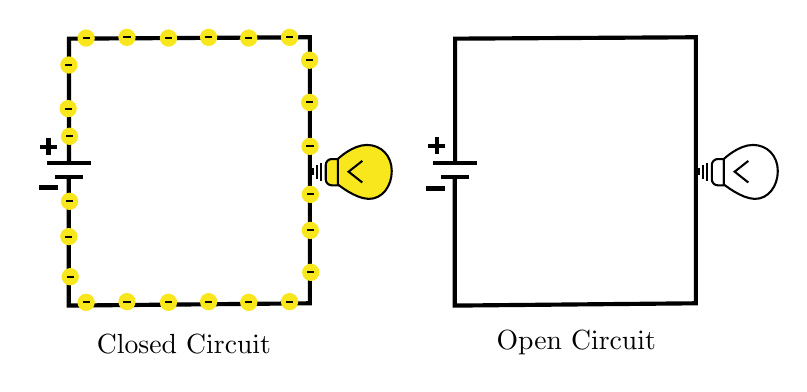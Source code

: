

\tikzset{every picture/.style={line width=0.75pt}} %set default line width to 0.75pt        

\begin{tikzpicture}[x=0.75pt,y=0.75pt,yscale=-1,xscale=1]
%uncomment if require: \path (0,199.333); %set diagram left start at 0, and has height of 199.333

%Straight Lines [id:da2325261898014528] 
\draw [color={rgb, 255:red, 0; green, 0; blue, 0 }  ,draw opacity=1 ][line width=1.5]    (35.5,90.67) -- (35.5,152.67) -- (151.67,151.56) -- (151.67,23.39) -- (35.67,24.06) -- (35.67,84.06) ;

\draw [shift={(35.5,90.67)}, rotate = 270] [color={rgb, 255:red, 0; green, 0; blue, 0 }  ,draw opacity=1 ][line width=1.5]    (0,6.71) -- (0,-6.71)   ;
%Straight Lines [id:da28409341931115617] 
\draw [color={rgb, 255:red, 0; green, 0; blue, 0 }  ,draw opacity=1 ][line width=1.5]    (25,84.06) -- (46.33,84.06) ;


%Shape: Polygon Curved [id:ds5857087256403513] 
\draw  [fill={rgb, 255:red, 248; green, 231; blue, 28 }  ,fill opacity=1 ] (165.14,94.26) .. controls (165.14,94.26) and (173.39,101.09) .. (179.94,101.26) .. controls (186.5,101.42) and (191.14,95.16) .. (191.14,87.86) .. controls (191.15,80.56) and (186.14,75.26) .. (179.14,75.26) .. controls (172.14,75.26) and (165.12,82.03) .. (165.14,82.06) .. controls (165.17,82.08) and (165.14,94.26) .. (165.14,94.26) -- cycle ;
%Rounded Same Side Corner Rect [id:dp42554815939285007] 
\draw  [fill={rgb, 255:red, 248; green, 231; blue, 28 }  ,fill opacity=1 ] (162.24,94.72) .. controls (160.63,94.72) and (159.33,93.42) .. (159.33,91.82) -- (159.33,84.96) .. controls (159.33,83.36) and (160.63,82.06) .. (162.24,82.06) -- (165.14,82.06) .. controls (165.14,82.06) and (165.14,82.06) .. (165.14,82.06) -- (165.14,94.72) .. controls (165.14,94.72) and (165.14,94.72) .. (165.14,94.72) -- cycle ;
%Straight Lines [id:da9150604099279609] 
\draw [line width=0.75]    (156.94,83.96) -- (156.94,92.56) ;


%Straight Lines [id:da28384528220983696] 
\draw [line width=0.75]    (154.94,84.76) -- (154.94,91.56) ;


%Straight Lines [id:da8752324892632142] 
\draw [line width=0.75]    (153.34,86.36) -- (153.34,89.56) ;


%Straight Lines [id:da25290786107493535] 
\draw [line width=0.75]    (176.94,82.96) -- (170.34,88.16) -- (176.94,93.36) ;


%Straight Lines [id:da9185196513242853] 
\draw [line width=1.5]    (21.17,95.78) -- (30.5,95.78) ;


%Shape: Circle [id:dp23397738064818174] 
\draw  [draw opacity=0][fill={rgb, 255:red, 248; green, 231; blue, 28 }  ,fill opacity=1 ] (147.6,75.97) .. controls (147.6,73.67) and (149.47,71.8) .. (151.77,71.8) .. controls (154.07,71.8) and (155.93,73.67) .. (155.93,75.97) .. controls (155.93,78.27) and (154.07,80.13) .. (151.77,80.13) .. controls (149.47,80.13) and (147.6,78.27) .. (147.6,75.97) -- cycle ;
%Straight Lines [id:da482836286674198] 
\draw    (150.05,75.97) -- (153.48,75.97) ;



%Shape: Circle [id:dp7549375095754003] 
\draw  [draw opacity=0][fill={rgb, 255:red, 248; green, 231; blue, 28 }  ,fill opacity=1 ] (147.4,54.77) .. controls (147.4,52.47) and (149.27,50.6) .. (151.57,50.6) .. controls (153.87,50.6) and (155.73,52.47) .. (155.73,54.77) .. controls (155.73,57.07) and (153.87,58.93) .. (151.57,58.93) .. controls (149.27,58.93) and (147.4,57.07) .. (147.4,54.77) -- cycle ;
%Straight Lines [id:da4285424058101477] 
\draw    (149.85,54.77) -- (153.28,54.77) ;



%Shape: Circle [id:dp5457818708688953] 
\draw  [draw opacity=0][fill={rgb, 255:red, 248; green, 231; blue, 28 }  ,fill opacity=1 ] (147.4,34.43) .. controls (147.4,32.13) and (149.27,30.27) .. (151.57,30.27) .. controls (153.87,30.27) and (155.73,32.13) .. (155.73,34.43) .. controls (155.73,36.73) and (153.87,38.6) .. (151.57,38.6) .. controls (149.27,38.6) and (147.4,36.73) .. (147.4,34.43) -- cycle ;
%Straight Lines [id:da8515924061724973] 
\draw    (149.85,34.43) -- (153.28,34.43) ;



%Shape: Circle [id:dp4359422667224846] 
\draw  [draw opacity=0][fill={rgb, 255:red, 248; green, 231; blue, 28 }  ,fill opacity=1 ] (137.73,23.43) .. controls (137.73,21.13) and (139.6,19.27) .. (141.9,19.27) .. controls (144.2,19.27) and (146.07,21.13) .. (146.07,23.43) .. controls (146.07,25.73) and (144.2,27.6) .. (141.9,27.6) .. controls (139.6,27.6) and (137.73,25.73) .. (137.73,23.43) -- cycle ;
%Straight Lines [id:da45892746068057066] 
\draw    (140.19,23.43) -- (143.61,23.43) ;



%Shape: Circle [id:dp10968014625901534] 
\draw  [draw opacity=0][fill={rgb, 255:red, 248; green, 231; blue, 28 }  ,fill opacity=1 ] (118.07,23.77) .. controls (118.07,21.47) and (119.93,19.6) .. (122.23,19.6) .. controls (124.53,19.6) and (126.4,21.47) .. (126.4,23.77) .. controls (126.4,26.07) and (124.53,27.93) .. (122.23,27.93) .. controls (119.93,27.93) and (118.07,26.07) .. (118.07,23.77) -- cycle ;
%Straight Lines [id:da5692830288753206] 
\draw    (120.52,23.77) -- (123.95,23.77) ;



%Shape: Circle [id:dp43116716627713836] 
\draw  [draw opacity=0][fill={rgb, 255:red, 248; green, 231; blue, 28 }  ,fill opacity=1 ] (98.73,23.43) .. controls (98.73,21.13) and (100.6,19.27) .. (102.9,19.27) .. controls (105.2,19.27) and (107.07,21.13) .. (107.07,23.43) .. controls (107.07,25.73) and (105.2,27.6) .. (102.9,27.6) .. controls (100.6,27.6) and (98.73,25.73) .. (98.73,23.43) -- cycle ;
%Straight Lines [id:da7403562369362462] 
\draw    (101.19,23.43) -- (104.61,23.43) ;



%Shape: Circle [id:dp03302036024104882] 
\draw  [draw opacity=0][fill={rgb, 255:red, 248; green, 231; blue, 28 }  ,fill opacity=1 ] (79.4,23.77) .. controls (79.4,21.47) and (81.27,19.6) .. (83.57,19.6) .. controls (85.87,19.6) and (87.73,21.47) .. (87.73,23.77) .. controls (87.73,26.07) and (85.87,27.93) .. (83.57,27.93) .. controls (81.27,27.93) and (79.4,26.07) .. (79.4,23.77) -- cycle ;
%Straight Lines [id:da40757318650872465] 
\draw    (81.85,23.77) -- (85.28,23.77) ;



%Shape: Circle [id:dp8000122366529838] 
\draw  [draw opacity=0][fill={rgb, 255:red, 248; green, 231; blue, 28 }  ,fill opacity=1 ] (59.4,23.43) .. controls (59.4,21.13) and (61.27,19.27) .. (63.57,19.27) .. controls (65.87,19.27) and (67.73,21.13) .. (67.73,23.43) .. controls (67.73,25.73) and (65.87,27.6) .. (63.57,27.6) .. controls (61.27,27.6) and (59.4,25.73) .. (59.4,23.43) -- cycle ;
%Straight Lines [id:da0875021467717878] 
\draw    (61.85,23.43) -- (65.28,23.43) ;



%Shape: Circle [id:dp05690070919084467] 
\draw  [draw opacity=0][fill={rgb, 255:red, 248; green, 231; blue, 28 }  ,fill opacity=1 ] (39.73,23.77) .. controls (39.73,21.47) and (41.6,19.6) .. (43.9,19.6) .. controls (46.2,19.6) and (48.07,21.47) .. (48.07,23.77) .. controls (48.07,26.07) and (46.2,27.93) .. (43.9,27.93) .. controls (41.6,27.93) and (39.73,26.07) .. (39.73,23.77) -- cycle ;
%Straight Lines [id:da5744558280008554] 
\draw    (42.19,23.77) -- (45.61,23.77) ;



%Shape: Circle [id:dp09815936705452866] 
\draw  [draw opacity=0][fill={rgb, 255:red, 248; green, 231; blue, 28 }  ,fill opacity=1 ] (31.4,36.77) .. controls (31.4,34.47) and (33.27,32.6) .. (35.57,32.6) .. controls (37.87,32.6) and (39.73,34.47) .. (39.73,36.77) .. controls (39.73,39.07) and (37.87,40.93) .. (35.57,40.93) .. controls (33.27,40.93) and (31.4,39.07) .. (31.4,36.77) -- cycle ;
%Straight Lines [id:da1455188221370589] 
\draw    (33.85,36.77) -- (37.28,36.77) ;



%Shape: Circle [id:dp898572524230915] 
\draw  [draw opacity=0][fill={rgb, 255:red, 248; green, 231; blue, 28 }  ,fill opacity=1 ] (31.07,57.77) .. controls (31.07,55.47) and (32.93,53.6) .. (35.23,53.6) .. controls (37.53,53.6) and (39.4,55.47) .. (39.4,57.77) .. controls (39.4,60.07) and (37.53,61.93) .. (35.23,61.93) .. controls (32.93,61.93) and (31.07,60.07) .. (31.07,57.77) -- cycle ;
%Straight Lines [id:da9743601868292349] 
\draw    (33.52,57.77) -- (36.95,57.77) ;



%Shape: Circle [id:dp6955964743895362] 
\draw  [draw opacity=0][fill={rgb, 255:red, 248; green, 231; blue, 28 }  ,fill opacity=1 ] (31.73,71.1) .. controls (31.73,68.8) and (33.6,66.93) .. (35.9,66.93) .. controls (38.2,66.93) and (40.07,68.8) .. (40.07,71.1) .. controls (40.07,73.4) and (38.2,75.27) .. (35.9,75.27) .. controls (33.6,75.27) and (31.73,73.4) .. (31.73,71.1) -- cycle ;
%Straight Lines [id:da6213610339187869] 
\draw    (34.19,71.1) -- (37.61,71.1) ;



%Shape: Circle [id:dp9264817359074005] 
\draw  [draw opacity=0][fill={rgb, 255:red, 248; green, 231; blue, 28 }  ,fill opacity=1 ] (137.73,150.77) .. controls (137.73,148.47) and (139.6,146.6) .. (141.9,146.6) .. controls (144.2,146.6) and (146.07,148.47) .. (146.07,150.77) .. controls (146.07,153.07) and (144.2,154.93) .. (141.9,154.93) .. controls (139.6,154.93) and (137.73,153.07) .. (137.73,150.77) -- cycle ;
%Straight Lines [id:da9036669479861532] 
\draw    (140.19,150.77) -- (143.61,150.77) ;



%Shape: Circle [id:dp5844969098724175] 
\draw  [draw opacity=0][fill={rgb, 255:red, 248; green, 231; blue, 28 }  ,fill opacity=1 ] (118.07,151.1) .. controls (118.07,148.8) and (119.93,146.93) .. (122.23,146.93) .. controls (124.53,146.93) and (126.4,148.8) .. (126.4,151.1) .. controls (126.4,153.4) and (124.53,155.27) .. (122.23,155.27) .. controls (119.93,155.27) and (118.07,153.4) .. (118.07,151.1) -- cycle ;
%Straight Lines [id:da09046684668382188] 
\draw    (120.52,151.1) -- (123.95,151.1) ;



%Shape: Circle [id:dp3885888198313816] 
\draw  [draw opacity=0][fill={rgb, 255:red, 248; green, 231; blue, 28 }  ,fill opacity=1 ] (98.73,150.77) .. controls (98.73,148.47) and (100.6,146.6) .. (102.9,146.6) .. controls (105.2,146.6) and (107.07,148.47) .. (107.07,150.77) .. controls (107.07,153.07) and (105.2,154.93) .. (102.9,154.93) .. controls (100.6,154.93) and (98.73,153.07) .. (98.73,150.77) -- cycle ;
%Straight Lines [id:da7589232460632716] 
\draw    (101.19,150.77) -- (104.61,150.77) ;



%Shape: Circle [id:dp8123284122535401] 
\draw  [draw opacity=0][fill={rgb, 255:red, 248; green, 231; blue, 28 }  ,fill opacity=1 ] (79.4,151.1) .. controls (79.4,148.8) and (81.27,146.93) .. (83.57,146.93) .. controls (85.87,146.93) and (87.73,148.8) .. (87.73,151.1) .. controls (87.73,153.4) and (85.87,155.27) .. (83.57,155.27) .. controls (81.27,155.27) and (79.4,153.4) .. (79.4,151.1) -- cycle ;
%Straight Lines [id:da22457079830109827] 
\draw    (81.85,151.1) -- (85.28,151.1) ;



%Shape: Circle [id:dp3398253087803511] 
\draw  [draw opacity=0][fill={rgb, 255:red, 248; green, 231; blue, 28 }  ,fill opacity=1 ] (59.4,150.77) .. controls (59.4,148.47) and (61.27,146.6) .. (63.57,146.6) .. controls (65.87,146.6) and (67.73,148.47) .. (67.73,150.77) .. controls (67.73,153.07) and (65.87,154.93) .. (63.57,154.93) .. controls (61.27,154.93) and (59.4,153.07) .. (59.4,150.77) -- cycle ;
%Straight Lines [id:da4761807980612174] 
\draw    (61.85,150.77) -- (65.28,150.77) ;



%Shape: Circle [id:dp08104931167537988] 
\draw  [draw opacity=0][fill={rgb, 255:red, 248; green, 231; blue, 28 }  ,fill opacity=1 ] (39.73,151.1) .. controls (39.73,148.8) and (41.6,146.93) .. (43.9,146.93) .. controls (46.2,146.93) and (48.07,148.8) .. (48.07,151.1) .. controls (48.07,153.4) and (46.2,155.27) .. (43.9,155.27) .. controls (41.6,155.27) and (39.73,153.4) .. (39.73,151.1) -- cycle ;
%Straight Lines [id:da9286267104864216] 
\draw    (42.19,151.1) -- (45.61,151.1) ;



%Shape: Circle [id:dp4591909478978906] 
\draw  [draw opacity=0][fill={rgb, 255:red, 248; green, 231; blue, 28 }  ,fill opacity=1 ] (147.93,136.63) .. controls (147.93,134.33) and (149.8,132.47) .. (152.1,132.47) .. controls (154.4,132.47) and (156.27,134.33) .. (156.27,136.63) .. controls (156.27,138.93) and (154.4,140.8) .. (152.1,140.8) .. controls (149.8,140.8) and (147.93,138.93) .. (147.93,136.63) -- cycle ;
%Straight Lines [id:da27768924319706034] 
\draw    (150.39,136.63) -- (153.81,136.63) ;



%Shape: Circle [id:dp49148284196801884] 
\draw  [draw opacity=0][fill={rgb, 255:red, 248; green, 231; blue, 28 }  ,fill opacity=1 ] (147.73,116.43) .. controls (147.73,114.13) and (149.6,112.27) .. (151.9,112.27) .. controls (154.2,112.27) and (156.07,114.13) .. (156.07,116.43) .. controls (156.07,118.73) and (154.2,120.6) .. (151.9,120.6) .. controls (149.6,120.6) and (147.73,118.73) .. (147.73,116.43) -- cycle ;
%Straight Lines [id:da43922422127862903] 
\draw    (150.19,116.43) -- (153.61,116.43) ;



%Shape: Circle [id:dp45434208681679933] 
\draw  [draw opacity=0][fill={rgb, 255:red, 248; green, 231; blue, 28 }  ,fill opacity=1 ] (147.73,99.1) .. controls (147.73,96.8) and (149.6,94.93) .. (151.9,94.93) .. controls (154.2,94.93) and (156.07,96.8) .. (156.07,99.1) .. controls (156.07,101.4) and (154.2,103.27) .. (151.9,103.27) .. controls (149.6,103.27) and (147.73,101.4) .. (147.73,99.1) -- cycle ;
%Straight Lines [id:da5414882082978889] 
\draw    (150.19,99.1) -- (153.61,99.1) ;



%Shape: Circle [id:dp3331602882322313] 
\draw  [draw opacity=0][fill={rgb, 255:red, 248; green, 231; blue, 28 }  ,fill opacity=1 ] (31.73,102.43) .. controls (31.73,100.13) and (33.6,98.27) .. (35.9,98.27) .. controls (38.2,98.27) and (40.07,100.13) .. (40.07,102.43) .. controls (40.07,104.73) and (38.2,106.6) .. (35.9,106.6) .. controls (33.6,106.6) and (31.73,104.73) .. (31.73,102.43) -- cycle ;
%Straight Lines [id:da02142976481388592] 
\draw    (34.19,102.43) -- (37.61,102.43) ;



%Shape: Circle [id:dp9754321905396712] 
\draw  [draw opacity=0][fill={rgb, 255:red, 248; green, 231; blue, 28 }  ,fill opacity=1 ] (31.4,119.43) .. controls (31.4,117.13) and (33.27,115.27) .. (35.57,115.27) .. controls (37.87,115.27) and (39.73,117.13) .. (39.73,119.43) .. controls (39.73,121.73) and (37.87,123.6) .. (35.57,123.6) .. controls (33.27,123.6) and (31.4,121.73) .. (31.4,119.43) -- cycle ;
%Straight Lines [id:da7550329579379682] 
\draw    (33.85,119.43) -- (37.28,119.43) ;



%Shape: Circle [id:dp011724346284818887] 
\draw  [draw opacity=0][fill={rgb, 255:red, 248; green, 231; blue, 28 }  ,fill opacity=1 ] (32.07,138.77) .. controls (32.07,136.47) and (33.93,134.6) .. (36.23,134.6) .. controls (38.53,134.6) and (40.4,136.47) .. (40.4,138.77) .. controls (40.4,141.07) and (38.53,142.93) .. (36.23,142.93) .. controls (33.93,142.93) and (32.07,141.07) .. (32.07,138.77) -- cycle ;
%Straight Lines [id:da8736628215119031] 
\draw    (34.52,138.77) -- (37.95,138.77) ;



%Straight Lines [id:da3899071848171487] 
\draw [color={rgb, 255:red, 0; green, 0; blue, 0 }  ,draw opacity=1 ][line width=1.5]    (221.5,90.67) -- (221.5,152.67) -- (337.67,151.56) -- (337.67,23.39) -- (221.67,24.06) -- (221.67,84.06) ;

\draw [shift={(221.5,90.67)}, rotate = 270] [color={rgb, 255:red, 0; green, 0; blue, 0 }  ,draw opacity=1 ][line width=1.5]    (0,6.71) -- (0,-6.71)   ;
%Straight Lines [id:da37508901289340324] 
\draw [color={rgb, 255:red, 0; green, 0; blue, 0 }  ,draw opacity=1 ][line width=1.5]    (211,84.06) -- (232.33,84.06) ;


%Shape: Polygon Curved [id:ds24549832802924154] 
\draw   (351.14,94.26) .. controls (351.14,94.26) and (359.39,101.09) .. (365.94,101.26) .. controls (372.5,101.42) and (377.14,95.16) .. (377.14,87.86) .. controls (377.15,80.56) and (372.14,75.26) .. (365.14,75.26) .. controls (358.14,75.26) and (351.12,82.03) .. (351.14,82.06) .. controls (351.17,82.08) and (351.14,94.26) .. (351.14,94.26) -- cycle ;
%Rounded Same Side Corner Rect [id:dp34144127821072634] 
\draw   (348.24,94.72) .. controls (346.63,94.72) and (345.33,93.42) .. (345.33,91.82) -- (345.33,84.96) .. controls (345.33,83.36) and (346.63,82.06) .. (348.24,82.06) -- (351.14,82.06) .. controls (351.14,82.06) and (351.14,82.06) .. (351.14,82.06) -- (351.14,94.72) .. controls (351.14,94.72) and (351.14,94.72) .. (351.14,94.72) -- cycle ;
%Straight Lines [id:da31101478924181625] 
\draw [line width=0.75]    (342.94,83.96) -- (342.94,92.56) ;


%Straight Lines [id:da11445856361248885] 
\draw [line width=0.75]    (340.94,84.76) -- (340.94,91.56) ;


%Straight Lines [id:da09816256721846428] 
\draw [line width=0.75]    (339.34,86.36) -- (339.34,89.56) ;


%Straight Lines [id:da8794205064436325] 
\draw [line width=0.75]    (362.94,82.96) -- (356.34,88.16) -- (362.94,93.36) ;


%Straight Lines [id:da6986158242664113] 
\draw [line width=1.5]    (207.67,96.28) -- (217,96.28) ;


%Straight Lines [id:da44308703870512445] 
\draw [line width=1.5]    (25.75,71.83) -- (25.75,80.33) ;


%Straight Lines [id:da5041838646315877] 
\draw [line width=1.5]    (30,76.08) -- (21.5,76.08) ;



%Straight Lines [id:da9872675948488978] 
\draw [line width=1.5]    (212.75,71.33) -- (212.75,79.83) ;


%Straight Lines [id:da18493137571677032] 
\draw [line width=1.5]    (217,75.58) -- (208.5,75.58) ;




% Text Node
\draw (91,171.33) node  [align=left] {Closed Circuit};
% Text Node
\draw (280,170.33) node  [align=left] {Open Circuit};


\end{tikzpicture}